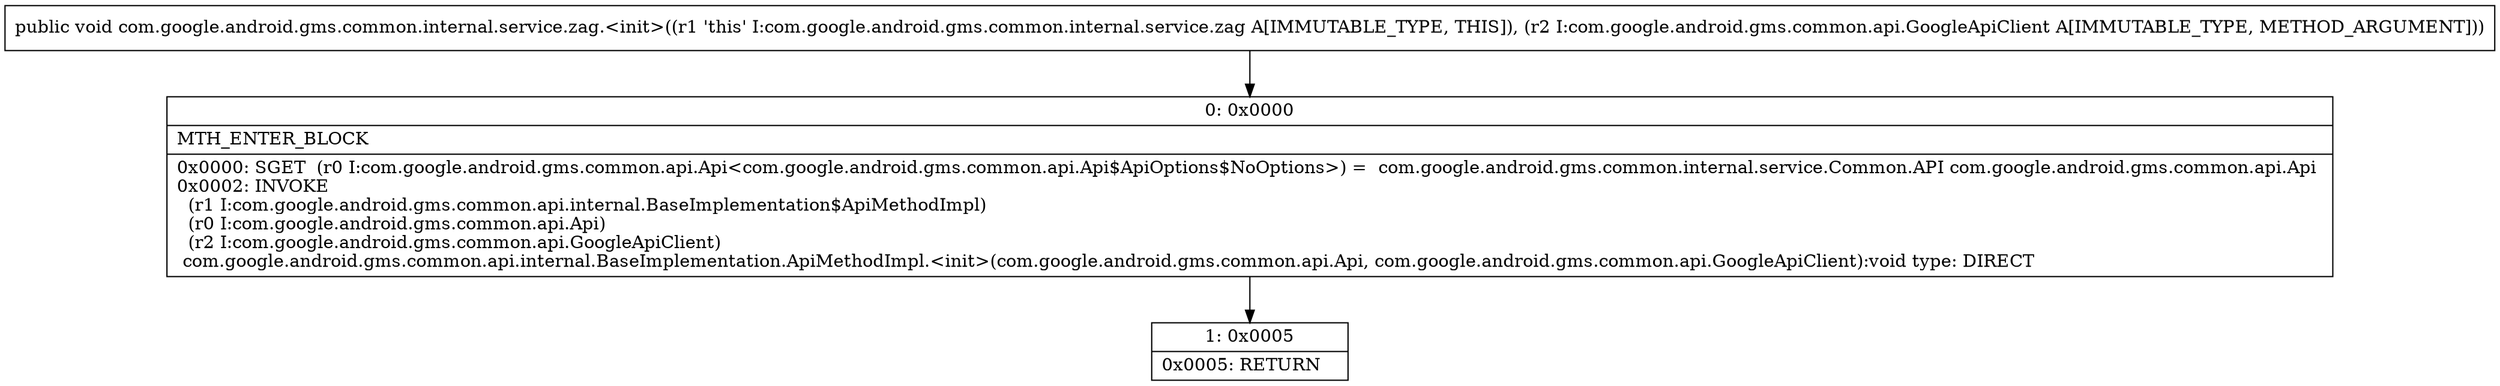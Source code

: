 digraph "CFG forcom.google.android.gms.common.internal.service.zag.\<init\>(Lcom\/google\/android\/gms\/common\/api\/GoogleApiClient;)V" {
Node_0 [shape=record,label="{0\:\ 0x0000|MTH_ENTER_BLOCK\l|0x0000: SGET  (r0 I:com.google.android.gms.common.api.Api\<com.google.android.gms.common.api.Api$ApiOptions$NoOptions\>) =  com.google.android.gms.common.internal.service.Common.API com.google.android.gms.common.api.Api \l0x0002: INVOKE  \l  (r1 I:com.google.android.gms.common.api.internal.BaseImplementation$ApiMethodImpl)\l  (r0 I:com.google.android.gms.common.api.Api)\l  (r2 I:com.google.android.gms.common.api.GoogleApiClient)\l com.google.android.gms.common.api.internal.BaseImplementation.ApiMethodImpl.\<init\>(com.google.android.gms.common.api.Api, com.google.android.gms.common.api.GoogleApiClient):void type: DIRECT \l}"];
Node_1 [shape=record,label="{1\:\ 0x0005|0x0005: RETURN   \l}"];
MethodNode[shape=record,label="{public void com.google.android.gms.common.internal.service.zag.\<init\>((r1 'this' I:com.google.android.gms.common.internal.service.zag A[IMMUTABLE_TYPE, THIS]), (r2 I:com.google.android.gms.common.api.GoogleApiClient A[IMMUTABLE_TYPE, METHOD_ARGUMENT])) }"];
MethodNode -> Node_0;
Node_0 -> Node_1;
}

